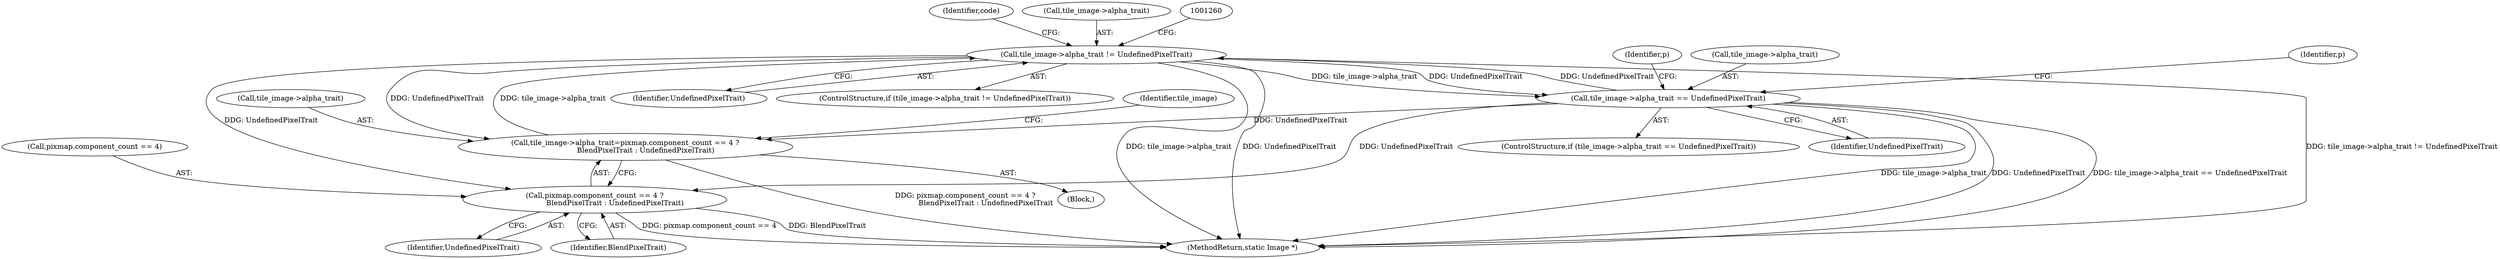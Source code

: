 digraph "0_ImageMagick_6b6bff054d569a77973f2140c0e86366e6168a6c_1@pointer" {
"1001254" [label="(Call,tile_image->alpha_trait != UndefinedPixelTrait)"];
"1001214" [label="(Call,tile_image->alpha_trait=pixmap.component_count == 4 ?\n                  BlendPixelTrait : UndefinedPixelTrait)"];
"1001254" [label="(Call,tile_image->alpha_trait != UndefinedPixelTrait)"];
"1001781" [label="(Call,tile_image->alpha_trait == UndefinedPixelTrait)"];
"1001218" [label="(Call,pixmap.component_count == 4 ?\n                  BlendPixelTrait : UndefinedPixelTrait)"];
"1001225" [label="(Identifier,UndefinedPixelTrait)"];
"1001268" [label="(Identifier,code)"];
"1001834" [label="(Identifier,p)"];
"1002573" [label="(MethodReturn,static Image *)"];
"1001780" [label="(ControlStructure,if (tile_image->alpha_trait == UndefinedPixelTrait))"];
"1001789" [label="(Identifier,p)"];
"1001229" [label="(Identifier,tile_image)"];
"1001214" [label="(Call,tile_image->alpha_trait=pixmap.component_count == 4 ?\n                  BlendPixelTrait : UndefinedPixelTrait)"];
"1001782" [label="(Call,tile_image->alpha_trait)"];
"1001215" [label="(Call,tile_image->alpha_trait)"];
"1001194" [label="(Block,)"];
"1001258" [label="(Identifier,UndefinedPixelTrait)"];
"1001785" [label="(Identifier,UndefinedPixelTrait)"];
"1001219" [label="(Call,pixmap.component_count == 4)"];
"1001255" [label="(Call,tile_image->alpha_trait)"];
"1001781" [label="(Call,tile_image->alpha_trait == UndefinedPixelTrait)"];
"1001253" [label="(ControlStructure,if (tile_image->alpha_trait != UndefinedPixelTrait))"];
"1001254" [label="(Call,tile_image->alpha_trait != UndefinedPixelTrait)"];
"1001224" [label="(Identifier,BlendPixelTrait)"];
"1001218" [label="(Call,pixmap.component_count == 4 ?\n                  BlendPixelTrait : UndefinedPixelTrait)"];
"1001254" -> "1001253"  [label="AST: "];
"1001254" -> "1001258"  [label="CFG: "];
"1001255" -> "1001254"  [label="AST: "];
"1001258" -> "1001254"  [label="AST: "];
"1001260" -> "1001254"  [label="CFG: "];
"1001268" -> "1001254"  [label="CFG: "];
"1001254" -> "1002573"  [label="DDG: UndefinedPixelTrait"];
"1001254" -> "1002573"  [label="DDG: tile_image->alpha_trait != UndefinedPixelTrait"];
"1001254" -> "1002573"  [label="DDG: tile_image->alpha_trait"];
"1001254" -> "1001214"  [label="DDG: UndefinedPixelTrait"];
"1001254" -> "1001218"  [label="DDG: UndefinedPixelTrait"];
"1001214" -> "1001254"  [label="DDG: tile_image->alpha_trait"];
"1001781" -> "1001254"  [label="DDG: UndefinedPixelTrait"];
"1001254" -> "1001781"  [label="DDG: tile_image->alpha_trait"];
"1001254" -> "1001781"  [label="DDG: UndefinedPixelTrait"];
"1001214" -> "1001194"  [label="AST: "];
"1001214" -> "1001218"  [label="CFG: "];
"1001215" -> "1001214"  [label="AST: "];
"1001218" -> "1001214"  [label="AST: "];
"1001229" -> "1001214"  [label="CFG: "];
"1001214" -> "1002573"  [label="DDG: pixmap.component_count == 4 ?\n                  BlendPixelTrait : UndefinedPixelTrait"];
"1001781" -> "1001214"  [label="DDG: UndefinedPixelTrait"];
"1001781" -> "1001780"  [label="AST: "];
"1001781" -> "1001785"  [label="CFG: "];
"1001782" -> "1001781"  [label="AST: "];
"1001785" -> "1001781"  [label="AST: "];
"1001789" -> "1001781"  [label="CFG: "];
"1001834" -> "1001781"  [label="CFG: "];
"1001781" -> "1002573"  [label="DDG: tile_image->alpha_trait"];
"1001781" -> "1002573"  [label="DDG: UndefinedPixelTrait"];
"1001781" -> "1002573"  [label="DDG: tile_image->alpha_trait == UndefinedPixelTrait"];
"1001781" -> "1001218"  [label="DDG: UndefinedPixelTrait"];
"1001218" -> "1001224"  [label="CFG: "];
"1001218" -> "1001225"  [label="CFG: "];
"1001219" -> "1001218"  [label="AST: "];
"1001224" -> "1001218"  [label="AST: "];
"1001225" -> "1001218"  [label="AST: "];
"1001218" -> "1002573"  [label="DDG: pixmap.component_count == 4"];
"1001218" -> "1002573"  [label="DDG: BlendPixelTrait"];
}
